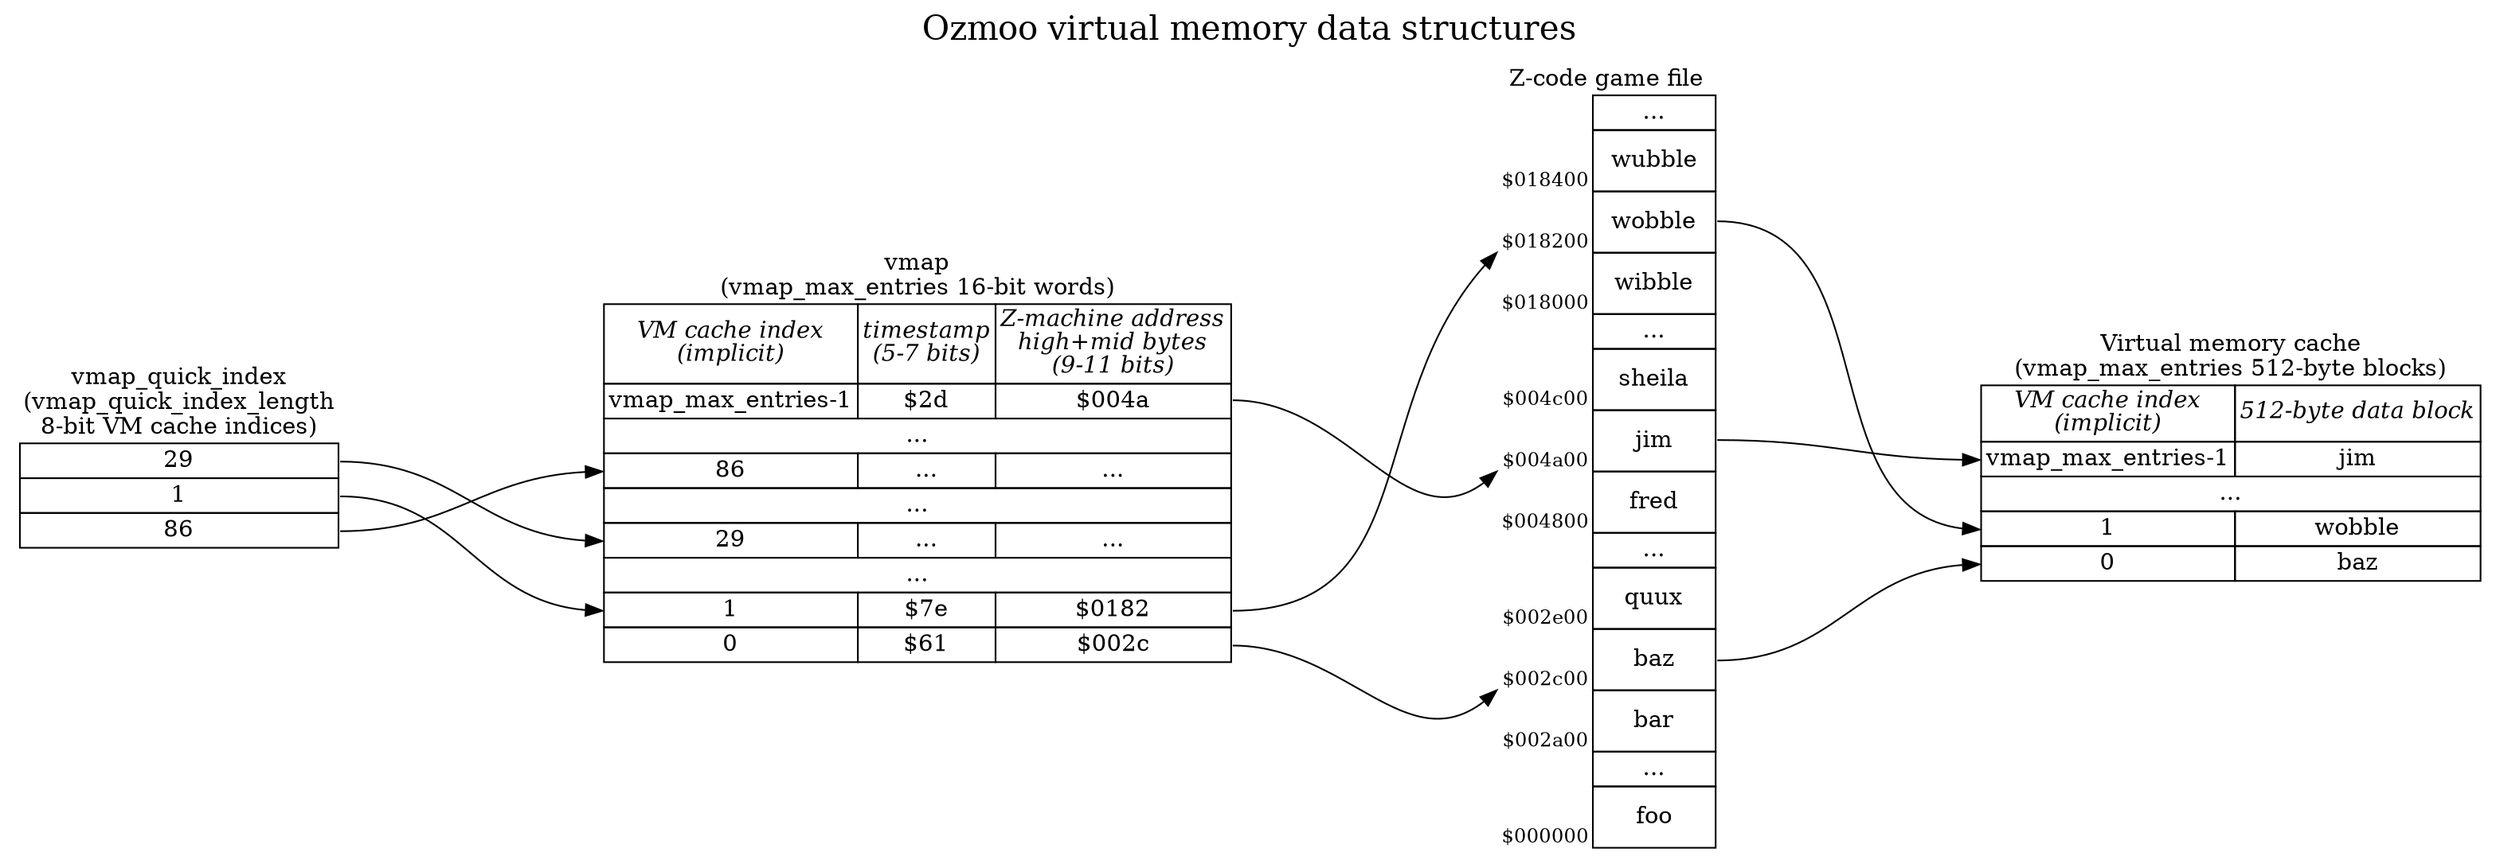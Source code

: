 digraph memory {
    graph [nodesep=2, label="Ozmoo virtual memory data structures", fontsize=20, labelloc=t];
    forcelabels=true;
    node [shape=plaintext];

    # SFTODO: Rename "top" to "ram"?
    top [label=<
    <table border="0" cellborder="1" cellspacing="0">
        <!-- SFTODO: could label start of this chunk of memory vmap_first_ram_page -->
        <tr><td colspan="2" border="0">Virtual memory cache<br/>(vmap_max_entries 512-byte blocks)</td></tr>
                    <tr>
                        <td><i>VM cache index<br/>(implicit)</i></td>
                        <td><i>512-byte data block</i></td>
                    </tr>
                    <tr>
                        <td port="jim">vmap_max_entries-1</td>
                        <td>jim</td>
                    </tr>
                    <tr><td colspan="2">...</td></tr>
                    <tr>
                        <td port="wobble">1</td>
                        <td>wobble</td>
                    </tr>
                    <tr>
                        <td port="baz">0</td>
                        <td>baz</td>
                    </tr>
    </table>>];

    vmap [label=<
    <table border="0" cellborder="1" cellspacing="0">
        <tr><td colspan="3" border="0">vmap<br/>(vmap_max_entries 16-bit words)</td></tr>
        <tr>
            <td><i>VM cache index<br/>(implicit)</i></td>
            <td><i>timestamp<br/>(5-7 bits)</i></td>
            <td><i>Z-machine address<br/>high+mid bytes<br/>(9-11 bits)</i></td>
        </tr>
        <tr><td>vmap_max_entries-1</td><td>$2d</td><td port="z004a">$004a</td></tr>
        <tr><td colspan="3">...</td></tr>
        <tr><td port="86">86</td><td>...</td><td>...</td></tr>
        <tr><td colspan="3">...</td></tr>
        <tr><td port="29">29</td><td>...</td><td>...</td></tr>
        <tr><td colspan="3">...</td></tr>
        <tr><td port="1">1</td><td>$7e</td><td port="z0182">$0182</td></tr>
        <tr><td>0</td><td>$61</td><td port="z002c">$002c</td></tr>
    </table>>];

    zmachine [label=<
    <table border="0" cellspacing="0">
        <tr>
            <td colspan="2" border="0">Z-code game file</td>
        </tr>
        <tr>
            <td></td>
            <td border="1">...</td>
        </tr>
        <tr>
            <td valign="bottom"><sub>$018400</sub></td>
            <td border="1" cellpadding="10"><!-- Z-code: -->wubble</td>
        </tr>
        <tr>
            <td port="z0182" valign="bottom"><sub>$018200</sub></td>
            <td port="wobble" border="1" cellpadding="10"><!-- Z-code: -->wobble</td>
        </tr>
        <tr>
            <td valign="bottom"><sub>$018000</sub></td>
            <td border="1" cellpadding="10"><!-- Z-code: -->wibble</td>
        </tr>
        <tr>
            <td></td>
            <td border="1">...</td>
        </tr>
        <tr>
            <td valign="bottom"><sub>$004c00</sub></td>
            <td border="1" cellpadding="10"><!-- Z-code: -->sheila</td>
        </tr>
        <tr>
            <td port="z004a" valign="bottom"><sub>$004a00</sub></td>
            <td port="jim" border="1" cellpadding="10"><!-- Z-code: -->jim</td>
        </tr>
        <tr>
            <td valign="bottom"><sub>$004800</sub></td>
            <td border="1" cellpadding="10"><!-- Z-code: -->fred</td>
        </tr>
        <tr>
            <td></td>
            <td border="1">...</td>
        </tr>
        <tr>
            <td valign="bottom"><sub>$002e00</sub></td>
            <td border="1" cellpadding="10"><!-- Z-code: -->quux</td>
        </tr>
        <tr>
            <td port="z002c" valign="bottom"><sub>$002c00</sub></td>
            <td port="baz" border="1" cellpadding="10"><!-- Z-code: -->baz</td>
        </tr>
        <tr>
            <td valign="bottom"><sub>$002a00</sub></td>
            <td border="1" cellpadding="10"><!-- Z-code: -->bar</td>
        </tr>
        <tr>
            <td></td>
            <td border="1">...</td>
        </tr>
        <tr>
            <td valign="bottom"><sub>$000000</sub></td>
            <td border="1" cellpadding="10"><!-- Z-code: -->foo</td>
        </tr>
    </table>>];

    quickindex [label=<
    <table border="0" cellborder="1" cellspacing="0">
        <tr><td border="0">vmap_quick_index<br/>(vmap_quick_index_length<br/>8-bit VM cache indices)</td></tr>
        <tr><td port="29">29</td></tr>
        <tr><td port="1">1</td></tr>
        <tr><td port="86">86</td></tr>
    </table>>];

    # vmapnextquickindex [label="vmap_next_quick_index"];

    {rank = same; quickindex vmap zmachine top};

    vmap:z004a:e -> zmachine:z004a:sw;
    vmap:z002c:e -> zmachine:z002c:sw;
    vmap:z0182:e -> zmachine:z0182:sw;

    zmachine:jim:e -> top:jim:w;
    zmachine:wobble:e -> top:wobble:w;
    zmachine:baz:e -> top:baz:w;

    quickindex:1:e -> vmap:1:w;
    quickindex:29:e -> vmap:29:w;
    quickindex:86:e -> vmap:86:w;

    # vmapnextquickindex -> quickindex:29:w;
}

# vi: sw=4 sts=4
